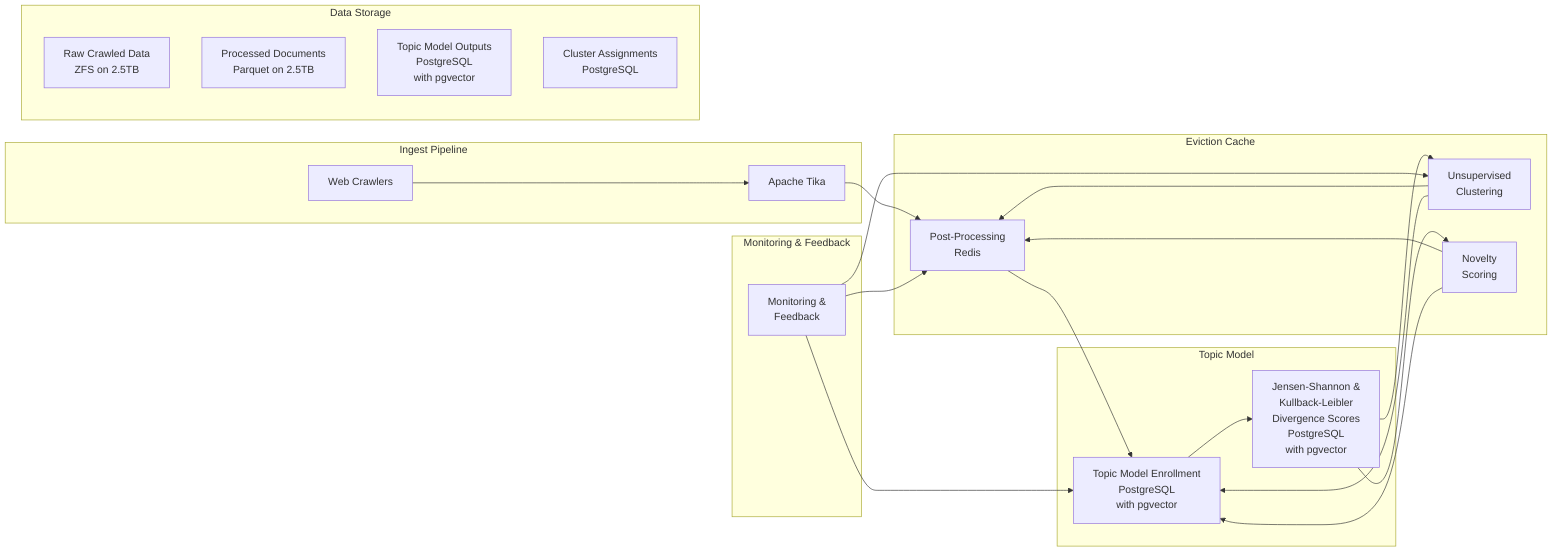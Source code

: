 graph LR
    A[Web Crawlers] --> B[Apache Tika] --> C[Post-Processing] --> D[Topic Model Enrollment]
    D --> E[Jensen-Shannon & <br/> Kullback-Leibler <br/> Divergence Scores] 
    E --> F[Unsupervised <br/> Clustering]
    E --> G[Novelty <br/> Scoring]
    F --> C 
    F --> D
    G --> C
    G --> D
    H[Monitoring & <br/> Feedback] --> C
    H[Monitoring & <br/> Feedback] --> D
    H[Monitoring & <br/> Feedback] --> F

    subgraph Ingest Pipeline
        A
        B
    end

    subgraph Topic Model
        D[Topic Model Enrollment <br/> PostgreSQL <br/> with pgvector]
        E[Jensen-Shannon & <br/> Kullback-Leibler <br/> Divergence Scores <br/> PostgreSQL <br/> with pgvector]
    end

    subgraph Eviction Cache
        C[Post-Processing <br/> Redis]
        F[Unsupervised <br/> Clustering]
        G[Novelty <br/> Scoring]
    end

    subgraph Data Storage
        I[Raw Crawled Data <br/> ZFS on 2.5TB] 
        J[Processed Documents <br/> Parquet on 2.5TB]
        K[Topic Model Outputs <br/> PostgreSQL <br/> with pgvector]
        L[Cluster Assignments <br/> PostgreSQL]
    end

    subgraph Monitoring & Feedback
        H
    end